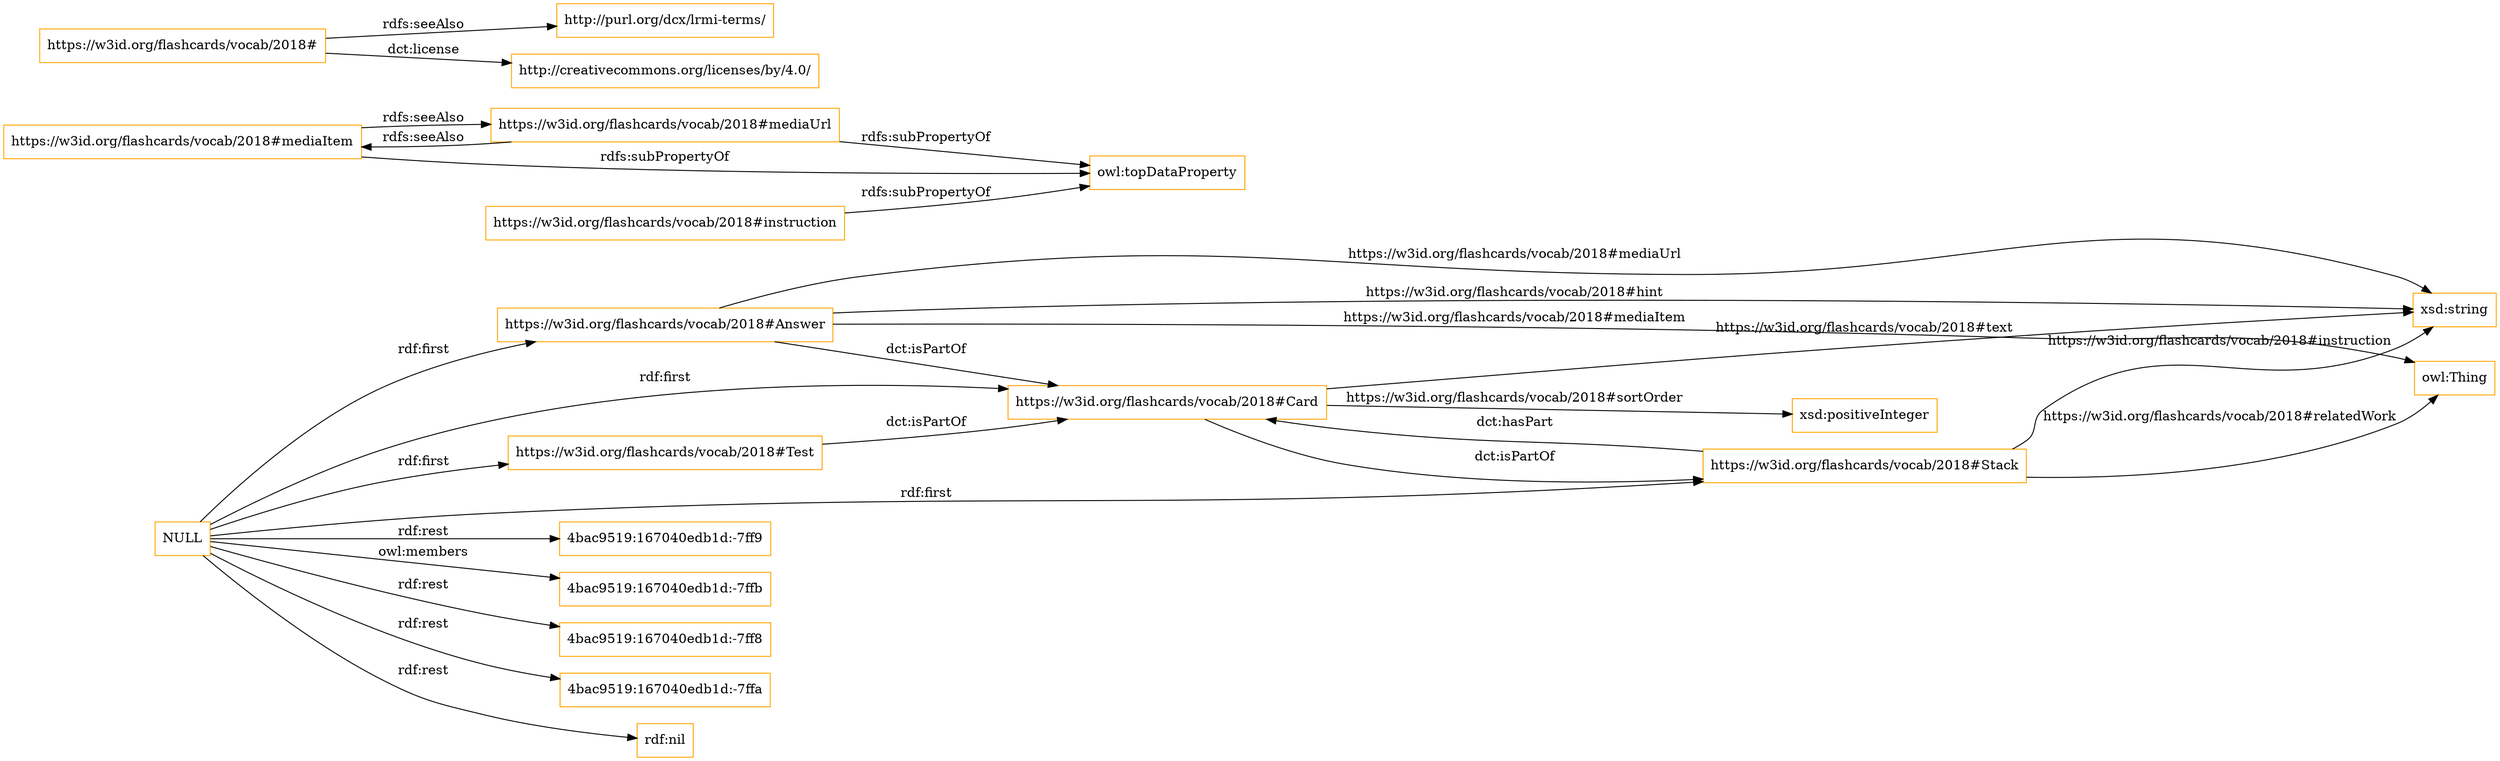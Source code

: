 digraph ar2dtool_diagram { 
rankdir=LR;
size="1501"
node [shape = rectangle, color="orange"]; "https://w3id.org/flashcards/vocab/2018#Test" "https://w3id.org/flashcards/vocab/2018#Stack" "https://w3id.org/flashcards/vocab/2018#Card" "https://w3id.org/flashcards/vocab/2018#Answer" ; /*classes style*/
	"https://w3id.org/flashcards/vocab/2018#Card" -> "https://w3id.org/flashcards/vocab/2018#Stack" [ label = "dct:isPartOf" ];
	"https://w3id.org/flashcards/vocab/2018#mediaItem" -> "https://w3id.org/flashcards/vocab/2018#mediaUrl" [ label = "rdfs:seeAlso" ];
	"https://w3id.org/flashcards/vocab/2018#mediaItem" -> "owl:topDataProperty" [ label = "rdfs:subPropertyOf" ];
	"https://w3id.org/flashcards/vocab/2018#Answer" -> "https://w3id.org/flashcards/vocab/2018#Card" [ label = "dct:isPartOf" ];
	"https://w3id.org/flashcards/vocab/2018#Test" -> "https://w3id.org/flashcards/vocab/2018#Card" [ label = "dct:isPartOf" ];
	"https://w3id.org/flashcards/vocab/2018#instruction" -> "owl:topDataProperty" [ label = "rdfs:subPropertyOf" ];
	"https://w3id.org/flashcards/vocab/2018#mediaUrl" -> "https://w3id.org/flashcards/vocab/2018#mediaItem" [ label = "rdfs:seeAlso" ];
	"https://w3id.org/flashcards/vocab/2018#mediaUrl" -> "owl:topDataProperty" [ label = "rdfs:subPropertyOf" ];
	"https://w3id.org/flashcards/vocab/2018#Stack" -> "https://w3id.org/flashcards/vocab/2018#Card" [ label = "dct:hasPart" ];
	"NULL" -> "4bac9519:167040edb1d:-7ff9" [ label = "rdf:rest" ];
	"NULL" -> "https://w3id.org/flashcards/vocab/2018#Card" [ label = "rdf:first" ];
	"NULL" -> "4bac9519:167040edb1d:-7ffb" [ label = "owl:members" ];
	"NULL" -> "4bac9519:167040edb1d:-7ff8" [ label = "rdf:rest" ];
	"NULL" -> "https://w3id.org/flashcards/vocab/2018#Stack" [ label = "rdf:first" ];
	"NULL" -> "4bac9519:167040edb1d:-7ffa" [ label = "rdf:rest" ];
	"NULL" -> "https://w3id.org/flashcards/vocab/2018#Answer" [ label = "rdf:first" ];
	"NULL" -> "rdf:nil" [ label = "rdf:rest" ];
	"NULL" -> "https://w3id.org/flashcards/vocab/2018#Test" [ label = "rdf:first" ];
	"https://w3id.org/flashcards/vocab/2018#" -> "http://purl.org/dcx/lrmi-terms/" [ label = "rdfs:seeAlso" ];
	"https://w3id.org/flashcards/vocab/2018#" -> "http://creativecommons.org/licenses/by/4.0/" [ label = "dct:license" ];
	"https://w3id.org/flashcards/vocab/2018#Stack" -> "xsd:string" [ label = "https://w3id.org/flashcards/vocab/2018#instruction" ];
	"https://w3id.org/flashcards/vocab/2018#Card" -> "xsd:string" [ label = "https://w3id.org/flashcards/vocab/2018#text" ];
	"https://w3id.org/flashcards/vocab/2018#Answer" -> "xsd:string" [ label = "https://w3id.org/flashcards/vocab/2018#mediaUrl" ];
	"https://w3id.org/flashcards/vocab/2018#Stack" -> "owl:Thing" [ label = "https://w3id.org/flashcards/vocab/2018#relatedWork" ];
	"https://w3id.org/flashcards/vocab/2018#Answer" -> "owl:Thing" [ label = "https://w3id.org/flashcards/vocab/2018#mediaItem" ];
	"https://w3id.org/flashcards/vocab/2018#Card" -> "xsd:positiveInteger" [ label = "https://w3id.org/flashcards/vocab/2018#sortOrder" ];
	"https://w3id.org/flashcards/vocab/2018#Answer" -> "xsd:string" [ label = "https://w3id.org/flashcards/vocab/2018#hint" ];

}

